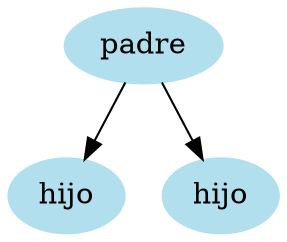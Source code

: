 strict digraph example {
	node [color=lightblue2 style=filled]
	size="126,6"
	1 [label=padre]
	2 [label=hijo]
	1 -> 2
	3 [label=hijo]
	1 -> 3
}
